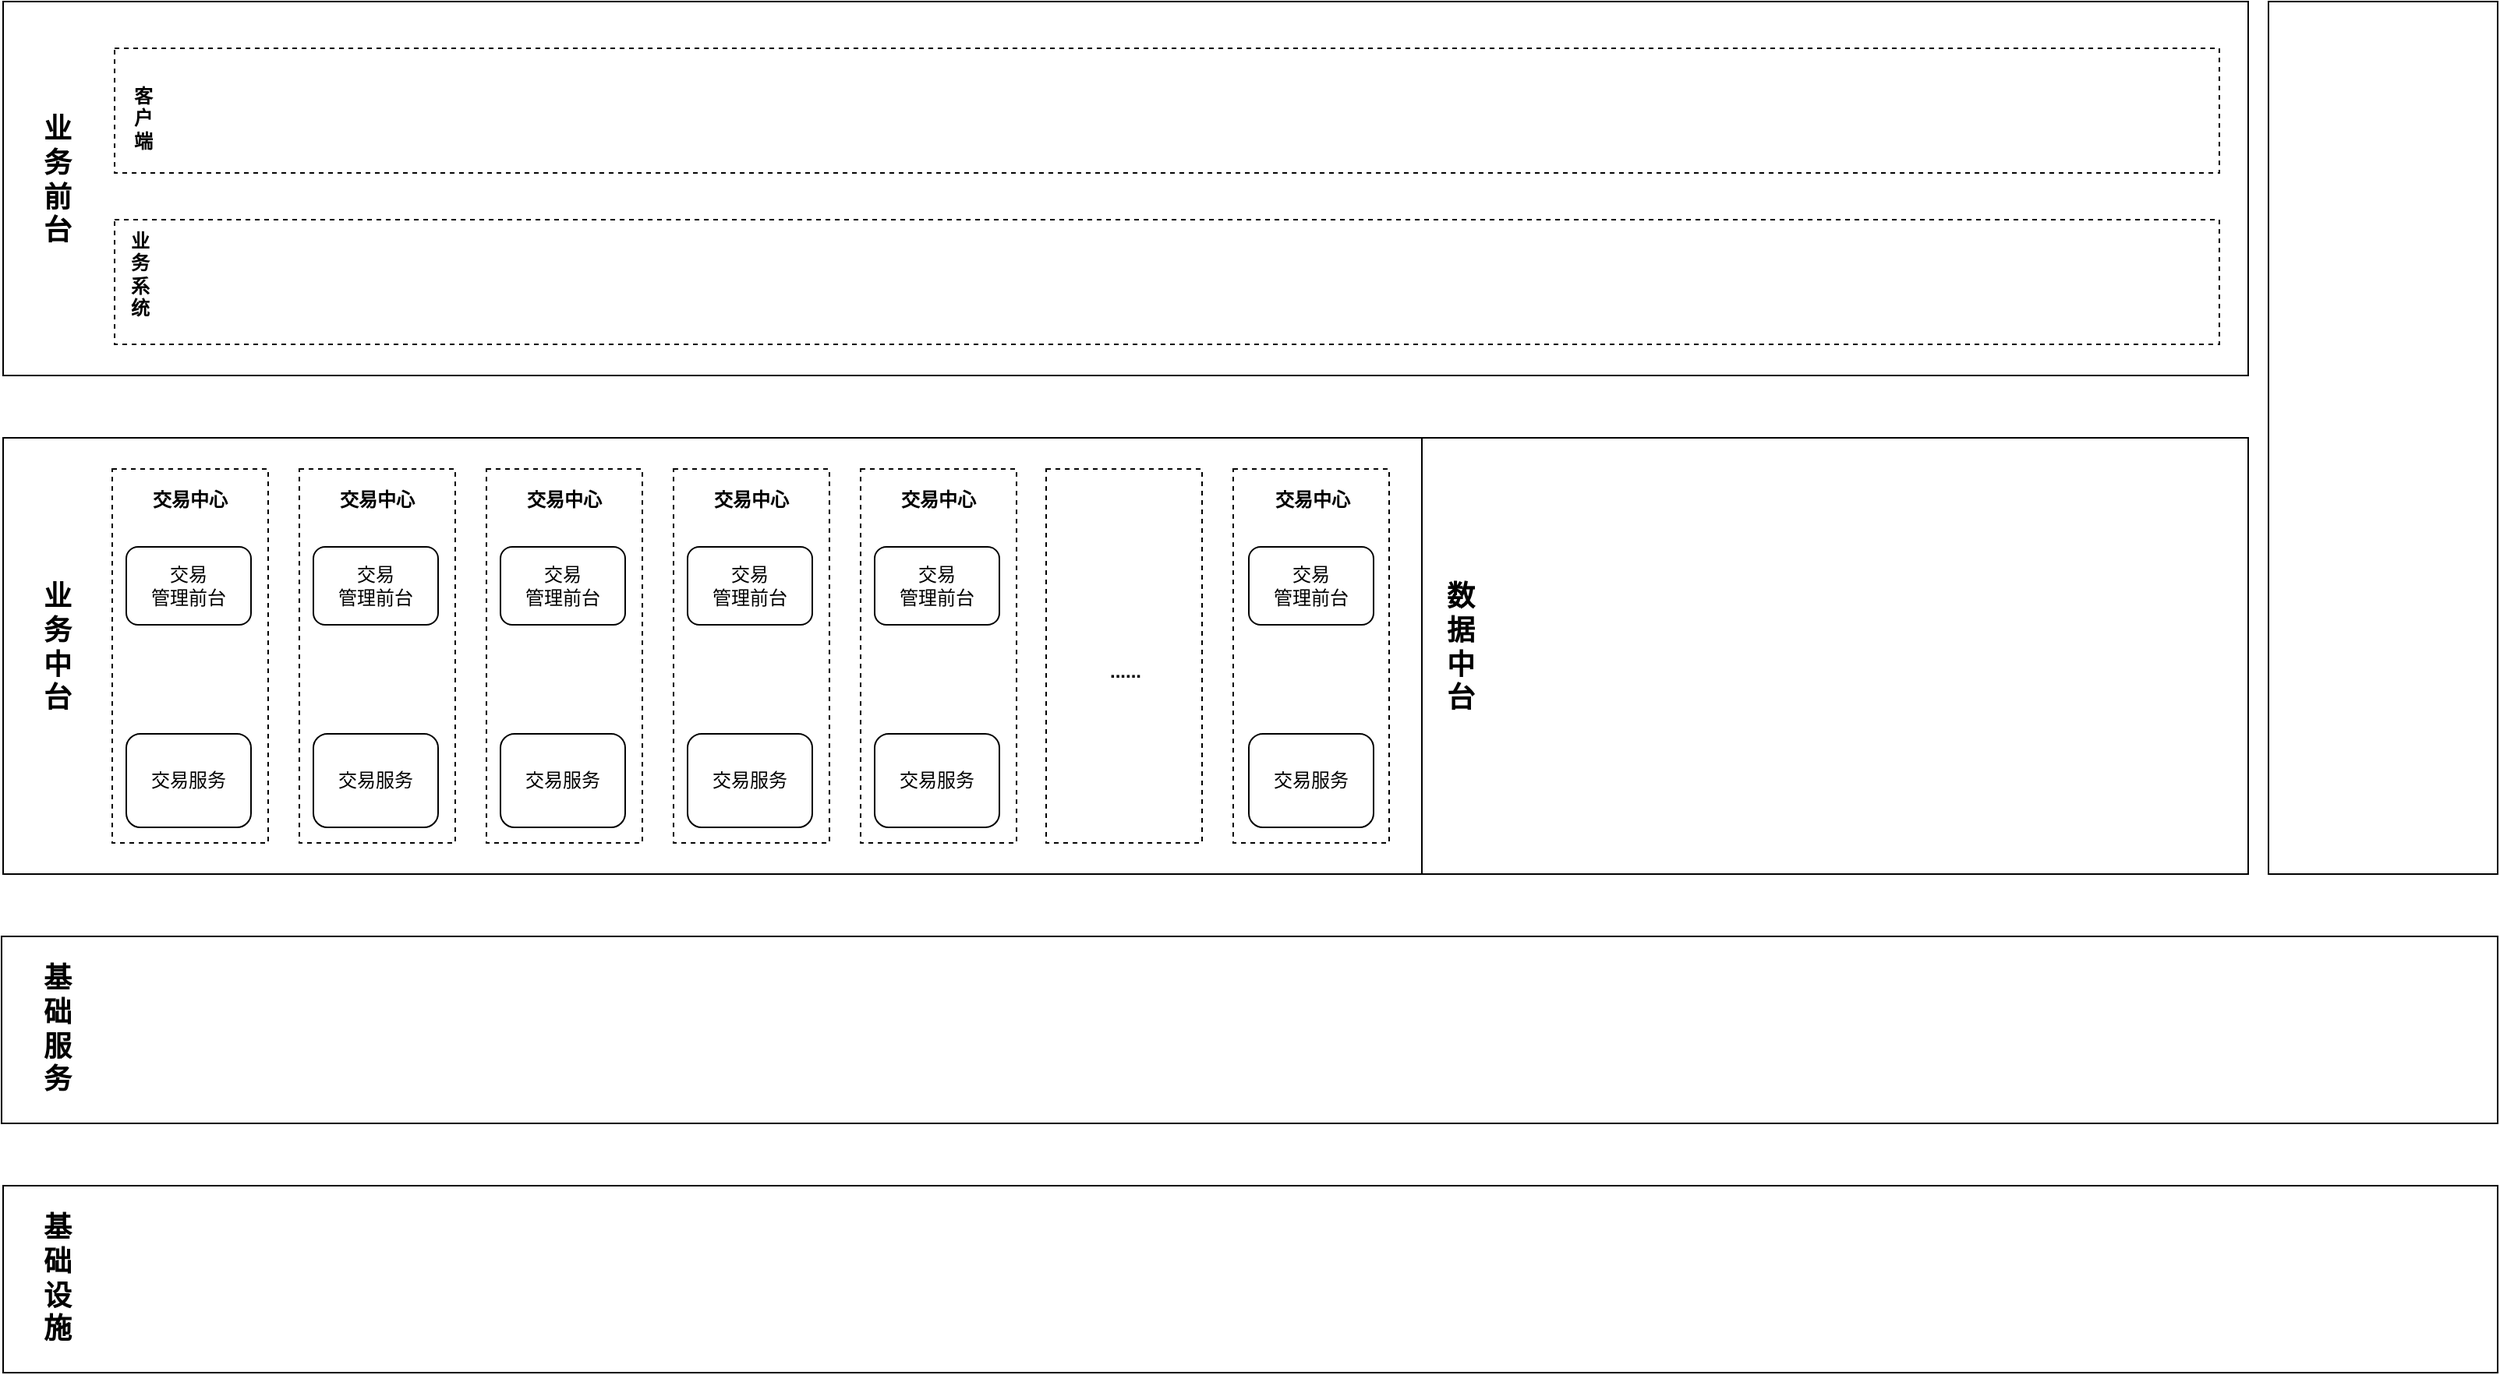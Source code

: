 <mxfile version="12.1.9" type="github" pages="1">
  <diagram id="cnwmBviyGtJt-cK1du4g" name="Page-1">
    <mxGraphModel dx="1883" dy="904" grid="1" gridSize="10" guides="1" tooltips="1" connect="1" arrows="1" fold="1" page="1" pageScale="1" pageWidth="827" pageHeight="1169" math="0" shadow="0">
      <root>
        <mxCell id="0"/>
        <mxCell id="1" style="" parent="0"/>
        <mxCell id="8HJTKwnla_Mx1hjEN-po-5" value="" style="rounded=0;whiteSpace=wrap;html=1;" vertex="1" parent="1">
          <mxGeometry x="80" y="400" width="910" height="280" as="geometry"/>
        </mxCell>
        <mxCell id="8HJTKwnla_Mx1hjEN-po-6" value="" style="rounded=0;whiteSpace=wrap;html=1;" vertex="1" parent="1">
          <mxGeometry x="990" y="400" width="530" height="280" as="geometry"/>
        </mxCell>
        <mxCell id="8HJTKwnla_Mx1hjEN-po-8" value="&lt;b&gt;&lt;font style=&quot;font-size: 18px&quot;&gt;业务中台&lt;/font&gt;&lt;/b&gt;" style="text;html=1;strokeColor=none;fillColor=none;align=center;verticalAlign=middle;whiteSpace=wrap;rounded=0;" vertex="1" parent="1">
          <mxGeometry x="160" y="500" width="30" height="100" as="geometry"/>
        </mxCell>
        <mxCell id="8HJTKwnla_Mx1hjEN-po-9" value="&lt;b&gt;&lt;font style=&quot;font-size: 18px&quot;&gt;数据中台&lt;/font&gt;&lt;/b&gt;" style="text;html=1;strokeColor=none;fillColor=none;align=center;verticalAlign=middle;whiteSpace=wrap;rounded=0;" vertex="1" parent="1">
          <mxGeometry x="800" y="510" width="30" height="100" as="geometry"/>
        </mxCell>
        <mxCell id="8HJTKwnla_Mx1hjEN-po-94" value="" style="rounded=0;whiteSpace=wrap;html=1;" vertex="1" parent="1">
          <mxGeometry x="80" y="120" width="1440" height="240" as="geometry"/>
        </mxCell>
        <mxCell id="8HJTKwnla_Mx1hjEN-po-95" value="&lt;span style=&quot;font-size: 18px&quot;&gt;&lt;b&gt;业务前台&lt;/b&gt;&lt;/span&gt;" style="text;html=1;strokeColor=none;fillColor=none;align=center;verticalAlign=middle;whiteSpace=wrap;rounded=0;" vertex="1" parent="1">
          <mxGeometry x="100" y="150" width="30" height="170" as="geometry"/>
        </mxCell>
        <mxCell id="8HJTKwnla_Mx1hjEN-po-98" value="" style="rounded=0;whiteSpace=wrap;html=1;dashed=1;" vertex="1" parent="1">
          <mxGeometry x="151.5" y="150" width="1350" height="80" as="geometry"/>
        </mxCell>
        <mxCell id="8HJTKwnla_Mx1hjEN-po-99" value="" style="rounded=0;whiteSpace=wrap;html=1;dashed=1;" vertex="1" parent="1">
          <mxGeometry x="151.5" y="260" width="1350" height="80" as="geometry"/>
        </mxCell>
        <mxCell id="8HJTKwnla_Mx1hjEN-po-100" value="&lt;b&gt;客户端&lt;/b&gt;" style="text;html=1;strokeColor=none;fillColor=none;align=center;verticalAlign=middle;whiteSpace=wrap;rounded=0;" vertex="1" parent="1">
          <mxGeometry x="160" y="170" width="20" height="50" as="geometry"/>
        </mxCell>
        <mxCell id="8HJTKwnla_Mx1hjEN-po-24" value="业务中台" parent="0"/>
        <mxCell id="8HJTKwnla_Mx1hjEN-po-60" value="" style="group" vertex="1" connectable="0" parent="8HJTKwnla_Mx1hjEN-po-24">
          <mxGeometry x="150" y="420" width="100" height="240" as="geometry"/>
        </mxCell>
        <mxCell id="8HJTKwnla_Mx1hjEN-po-25" value="" style="rounded=0;whiteSpace=wrap;html=1;dashed=1;" vertex="1" parent="8HJTKwnla_Mx1hjEN-po-60">
          <mxGeometry width="100" height="240" as="geometry"/>
        </mxCell>
        <mxCell id="8HJTKwnla_Mx1hjEN-po-26" value="交易&lt;br&gt;管理前台" style="rounded=1;whiteSpace=wrap;html=1;" vertex="1" parent="8HJTKwnla_Mx1hjEN-po-60">
          <mxGeometry x="9" y="50" width="80" height="50" as="geometry"/>
        </mxCell>
        <mxCell id="8HJTKwnla_Mx1hjEN-po-27" value="交易服务" style="rounded=1;whiteSpace=wrap;html=1;" vertex="1" parent="8HJTKwnla_Mx1hjEN-po-60">
          <mxGeometry x="9" y="170" width="80" height="60" as="geometry"/>
        </mxCell>
        <mxCell id="8HJTKwnla_Mx1hjEN-po-59" value="&lt;b&gt;交易中心&lt;/b&gt;" style="text;html=1;strokeColor=none;fillColor=none;align=center;verticalAlign=middle;whiteSpace=wrap;rounded=0;" vertex="1" parent="8HJTKwnla_Mx1hjEN-po-60">
          <mxGeometry x="10" y="10" width="80" height="20" as="geometry"/>
        </mxCell>
        <mxCell id="8HJTKwnla_Mx1hjEN-po-61" value="" style="group" vertex="1" connectable="0" parent="8HJTKwnla_Mx1hjEN-po-24">
          <mxGeometry x="270" y="420" width="100" height="240" as="geometry"/>
        </mxCell>
        <mxCell id="8HJTKwnla_Mx1hjEN-po-62" value="" style="rounded=0;whiteSpace=wrap;html=1;dashed=1;" vertex="1" parent="8HJTKwnla_Mx1hjEN-po-61">
          <mxGeometry width="100" height="240" as="geometry"/>
        </mxCell>
        <mxCell id="8HJTKwnla_Mx1hjEN-po-63" value="交易&lt;br&gt;管理前台" style="rounded=1;whiteSpace=wrap;html=1;" vertex="1" parent="8HJTKwnla_Mx1hjEN-po-61">
          <mxGeometry x="9" y="50" width="80" height="50" as="geometry"/>
        </mxCell>
        <mxCell id="8HJTKwnla_Mx1hjEN-po-64" value="交易服务" style="rounded=1;whiteSpace=wrap;html=1;" vertex="1" parent="8HJTKwnla_Mx1hjEN-po-61">
          <mxGeometry x="9" y="170" width="80" height="60" as="geometry"/>
        </mxCell>
        <mxCell id="8HJTKwnla_Mx1hjEN-po-65" value="&lt;b&gt;交易中心&lt;/b&gt;" style="text;html=1;strokeColor=none;fillColor=none;align=center;verticalAlign=middle;whiteSpace=wrap;rounded=0;" vertex="1" parent="8HJTKwnla_Mx1hjEN-po-61">
          <mxGeometry x="10" y="10" width="80" height="20" as="geometry"/>
        </mxCell>
        <mxCell id="8HJTKwnla_Mx1hjEN-po-66" value="" style="group" vertex="1" connectable="0" parent="8HJTKwnla_Mx1hjEN-po-24">
          <mxGeometry x="390" y="420" width="100" height="240" as="geometry"/>
        </mxCell>
        <mxCell id="8HJTKwnla_Mx1hjEN-po-67" value="" style="rounded=0;whiteSpace=wrap;html=1;dashed=1;" vertex="1" parent="8HJTKwnla_Mx1hjEN-po-66">
          <mxGeometry width="100" height="240" as="geometry"/>
        </mxCell>
        <mxCell id="8HJTKwnla_Mx1hjEN-po-68" value="交易&lt;br&gt;管理前台" style="rounded=1;whiteSpace=wrap;html=1;" vertex="1" parent="8HJTKwnla_Mx1hjEN-po-66">
          <mxGeometry x="9" y="50" width="80" height="50" as="geometry"/>
        </mxCell>
        <mxCell id="8HJTKwnla_Mx1hjEN-po-69" value="交易服务" style="rounded=1;whiteSpace=wrap;html=1;" vertex="1" parent="8HJTKwnla_Mx1hjEN-po-66">
          <mxGeometry x="9" y="170" width="80" height="60" as="geometry"/>
        </mxCell>
        <mxCell id="8HJTKwnla_Mx1hjEN-po-70" value="&lt;b&gt;交易中心&lt;/b&gt;" style="text;html=1;strokeColor=none;fillColor=none;align=center;verticalAlign=middle;whiteSpace=wrap;rounded=0;" vertex="1" parent="8HJTKwnla_Mx1hjEN-po-66">
          <mxGeometry x="10" y="10" width="80" height="20" as="geometry"/>
        </mxCell>
        <mxCell id="8HJTKwnla_Mx1hjEN-po-71" value="" style="group" vertex="1" connectable="0" parent="8HJTKwnla_Mx1hjEN-po-24">
          <mxGeometry x="510" y="420" width="100" height="240" as="geometry"/>
        </mxCell>
        <mxCell id="8HJTKwnla_Mx1hjEN-po-72" value="" style="rounded=0;whiteSpace=wrap;html=1;dashed=1;" vertex="1" parent="8HJTKwnla_Mx1hjEN-po-71">
          <mxGeometry width="100" height="240" as="geometry"/>
        </mxCell>
        <mxCell id="8HJTKwnla_Mx1hjEN-po-73" value="交易&lt;br&gt;管理前台" style="rounded=1;whiteSpace=wrap;html=1;" vertex="1" parent="8HJTKwnla_Mx1hjEN-po-71">
          <mxGeometry x="9" y="50" width="80" height="50" as="geometry"/>
        </mxCell>
        <mxCell id="8HJTKwnla_Mx1hjEN-po-74" value="交易服务" style="rounded=1;whiteSpace=wrap;html=1;" vertex="1" parent="8HJTKwnla_Mx1hjEN-po-71">
          <mxGeometry x="9" y="170" width="80" height="60" as="geometry"/>
        </mxCell>
        <mxCell id="8HJTKwnla_Mx1hjEN-po-75" value="&lt;b&gt;交易中心&lt;/b&gt;" style="text;html=1;strokeColor=none;fillColor=none;align=center;verticalAlign=middle;whiteSpace=wrap;rounded=0;" vertex="1" parent="8HJTKwnla_Mx1hjEN-po-71">
          <mxGeometry x="10" y="10" width="80" height="20" as="geometry"/>
        </mxCell>
        <mxCell id="8HJTKwnla_Mx1hjEN-po-76" value="" style="group" vertex="1" connectable="0" parent="8HJTKwnla_Mx1hjEN-po-24">
          <mxGeometry x="630" y="420" width="100" height="240" as="geometry"/>
        </mxCell>
        <mxCell id="8HJTKwnla_Mx1hjEN-po-77" value="" style="rounded=0;whiteSpace=wrap;html=1;dashed=1;" vertex="1" parent="8HJTKwnla_Mx1hjEN-po-76">
          <mxGeometry width="100" height="240" as="geometry"/>
        </mxCell>
        <mxCell id="8HJTKwnla_Mx1hjEN-po-78" value="交易&lt;br&gt;管理前台" style="rounded=1;whiteSpace=wrap;html=1;" vertex="1" parent="8HJTKwnla_Mx1hjEN-po-76">
          <mxGeometry x="9" y="50" width="80" height="50" as="geometry"/>
        </mxCell>
        <mxCell id="8HJTKwnla_Mx1hjEN-po-79" value="交易服务" style="rounded=1;whiteSpace=wrap;html=1;" vertex="1" parent="8HJTKwnla_Mx1hjEN-po-76">
          <mxGeometry x="9" y="170" width="80" height="60" as="geometry"/>
        </mxCell>
        <mxCell id="8HJTKwnla_Mx1hjEN-po-80" value="&lt;b&gt;交易中心&lt;/b&gt;" style="text;html=1;strokeColor=none;fillColor=none;align=center;verticalAlign=middle;whiteSpace=wrap;rounded=0;" vertex="1" parent="8HJTKwnla_Mx1hjEN-po-76">
          <mxGeometry x="10" y="10" width="80" height="20" as="geometry"/>
        </mxCell>
        <mxCell id="8HJTKwnla_Mx1hjEN-po-81" value="" style="group" vertex="1" connectable="0" parent="8HJTKwnla_Mx1hjEN-po-24">
          <mxGeometry x="750" y="420" width="100" height="240" as="geometry"/>
        </mxCell>
        <mxCell id="8HJTKwnla_Mx1hjEN-po-82" value="" style="rounded=0;whiteSpace=wrap;html=1;dashed=1;" vertex="1" parent="8HJTKwnla_Mx1hjEN-po-81">
          <mxGeometry x="-1" width="100" height="240" as="geometry"/>
        </mxCell>
        <mxCell id="8HJTKwnla_Mx1hjEN-po-85" value="&lt;b&gt;......&lt;/b&gt;" style="text;html=1;strokeColor=none;fillColor=none;align=center;verticalAlign=middle;whiteSpace=wrap;rounded=0;" vertex="1" parent="8HJTKwnla_Mx1hjEN-po-81">
          <mxGeometry x="9.5" y="120" width="80" height="20" as="geometry"/>
        </mxCell>
        <mxCell id="8HJTKwnla_Mx1hjEN-po-86" value="" style="group" vertex="1" connectable="0" parent="8HJTKwnla_Mx1hjEN-po-24">
          <mxGeometry x="870" y="420" width="100" height="240" as="geometry"/>
        </mxCell>
        <mxCell id="8HJTKwnla_Mx1hjEN-po-87" value="" style="rounded=0;whiteSpace=wrap;html=1;dashed=1;" vertex="1" parent="8HJTKwnla_Mx1hjEN-po-86">
          <mxGeometry x="-1" width="100" height="240" as="geometry"/>
        </mxCell>
        <mxCell id="8HJTKwnla_Mx1hjEN-po-88" value="交易&lt;br&gt;管理前台" style="rounded=1;whiteSpace=wrap;html=1;" vertex="1" parent="8HJTKwnla_Mx1hjEN-po-86">
          <mxGeometry x="9" y="50" width="80" height="50" as="geometry"/>
        </mxCell>
        <mxCell id="8HJTKwnla_Mx1hjEN-po-89" value="交易服务" style="rounded=1;whiteSpace=wrap;html=1;" vertex="1" parent="8HJTKwnla_Mx1hjEN-po-86">
          <mxGeometry x="9" y="170" width="80" height="60" as="geometry"/>
        </mxCell>
        <mxCell id="8HJTKwnla_Mx1hjEN-po-90" value="&lt;b&gt;交易中心&lt;/b&gt;" style="text;html=1;strokeColor=none;fillColor=none;align=center;verticalAlign=middle;whiteSpace=wrap;rounded=0;" vertex="1" parent="8HJTKwnla_Mx1hjEN-po-86">
          <mxGeometry x="10" y="10" width="80" height="20" as="geometry"/>
        </mxCell>
        <mxCell id="8HJTKwnla_Mx1hjEN-po-91" value="&lt;font style=&quot;font-size: 18px&quot;&gt;&lt;b&gt;业务中台&lt;/b&gt;&lt;/font&gt;" style="text;html=1;strokeColor=none;fillColor=none;align=center;verticalAlign=middle;whiteSpace=wrap;rounded=0;" vertex="1" parent="8HJTKwnla_Mx1hjEN-po-24">
          <mxGeometry x="100" y="450" width="30" height="170" as="geometry"/>
        </mxCell>
        <mxCell id="8HJTKwnla_Mx1hjEN-po-92" value="&lt;font style=&quot;font-size: 18px&quot;&gt;&lt;b&gt;数据中台&lt;/b&gt;&lt;/font&gt;" style="text;html=1;strokeColor=none;fillColor=none;align=center;verticalAlign=middle;whiteSpace=wrap;rounded=0;" vertex="1" parent="8HJTKwnla_Mx1hjEN-po-24">
          <mxGeometry x="1000" y="450" width="30" height="170" as="geometry"/>
        </mxCell>
        <mxCell id="8HJTKwnla_Mx1hjEN-po-103" value="&lt;b&gt;业务系统&lt;/b&gt;" style="text;html=1;strokeColor=none;fillColor=none;align=center;verticalAlign=middle;whiteSpace=wrap;rounded=0;" vertex="1" parent="8HJTKwnla_Mx1hjEN-po-24">
          <mxGeometry x="158" y="270" width="20" height="50" as="geometry"/>
        </mxCell>
        <mxCell id="8HJTKwnla_Mx1hjEN-po-104" value="" style="rounded=0;whiteSpace=wrap;html=1;" vertex="1" parent="8HJTKwnla_Mx1hjEN-po-24">
          <mxGeometry x="1533" y="120" width="147" height="560" as="geometry"/>
        </mxCell>
        <mxCell id="8HJTKwnla_Mx1hjEN-po-105" value="" style="rounded=0;whiteSpace=wrap;html=1;" vertex="1" parent="8HJTKwnla_Mx1hjEN-po-24">
          <mxGeometry x="79" y="720" width="1601" height="120" as="geometry"/>
        </mxCell>
        <mxCell id="8HJTKwnla_Mx1hjEN-po-106" value="" style="rounded=0;whiteSpace=wrap;html=1;" vertex="1" parent="8HJTKwnla_Mx1hjEN-po-24">
          <mxGeometry x="80" y="880" width="1600" height="120" as="geometry"/>
        </mxCell>
        <mxCell id="8HJTKwnla_Mx1hjEN-po-107" value="&lt;span style=&quot;font-size: 18px&quot;&gt;&lt;b&gt;基础服务&lt;/b&gt;&lt;/span&gt;" style="text;html=1;strokeColor=none;fillColor=none;align=center;verticalAlign=middle;whiteSpace=wrap;rounded=0;" vertex="1" parent="8HJTKwnla_Mx1hjEN-po-24">
          <mxGeometry x="100" y="732.5" width="30" height="95" as="geometry"/>
        </mxCell>
        <mxCell id="8HJTKwnla_Mx1hjEN-po-108" value="&lt;span style=&quot;font-size: 18px&quot;&gt;&lt;b&gt;基础设施&lt;/b&gt;&lt;/span&gt;" style="text;html=1;strokeColor=none;fillColor=none;align=center;verticalAlign=middle;whiteSpace=wrap;rounded=0;" vertex="1" parent="8HJTKwnla_Mx1hjEN-po-24">
          <mxGeometry x="100" y="892.5" width="30" height="95" as="geometry"/>
        </mxCell>
      </root>
    </mxGraphModel>
  </diagram>
</mxfile>
